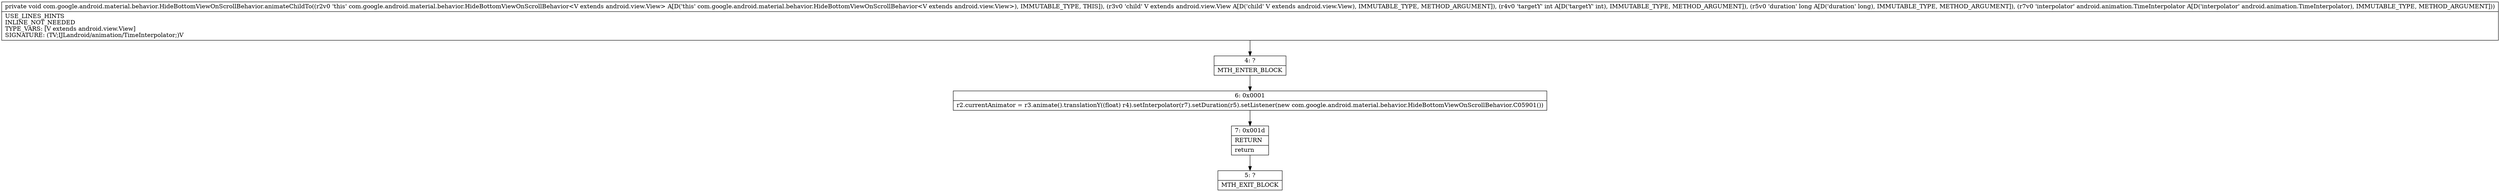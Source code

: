 digraph "CFG forcom.google.android.material.behavior.HideBottomViewOnScrollBehavior.animateChildTo(Landroid\/view\/View;IJLandroid\/animation\/TimeInterpolator;)V" {
Node_4 [shape=record,label="{4\:\ ?|MTH_ENTER_BLOCK\l}"];
Node_6 [shape=record,label="{6\:\ 0x0001|r2.currentAnimator = r3.animate().translationY((float) r4).setInterpolator(r7).setDuration(r5).setListener(new com.google.android.material.behavior.HideBottomViewOnScrollBehavior.C05901())\l}"];
Node_7 [shape=record,label="{7\:\ 0x001d|RETURN\l|return\l}"];
Node_5 [shape=record,label="{5\:\ ?|MTH_EXIT_BLOCK\l}"];
MethodNode[shape=record,label="{private void com.google.android.material.behavior.HideBottomViewOnScrollBehavior.animateChildTo((r2v0 'this' com.google.android.material.behavior.HideBottomViewOnScrollBehavior\<V extends android.view.View\> A[D('this' com.google.android.material.behavior.HideBottomViewOnScrollBehavior\<V extends android.view.View\>), IMMUTABLE_TYPE, THIS]), (r3v0 'child' V extends android.view.View A[D('child' V extends android.view.View), IMMUTABLE_TYPE, METHOD_ARGUMENT]), (r4v0 'targetY' int A[D('targetY' int), IMMUTABLE_TYPE, METHOD_ARGUMENT]), (r5v0 'duration' long A[D('duration' long), IMMUTABLE_TYPE, METHOD_ARGUMENT]), (r7v0 'interpolator' android.animation.TimeInterpolator A[D('interpolator' android.animation.TimeInterpolator), IMMUTABLE_TYPE, METHOD_ARGUMENT]))  | USE_LINES_HINTS\lINLINE_NOT_NEEDED\lTYPE_VARS: [V extends android.view.View]\lSIGNATURE: (TV;IJLandroid\/animation\/TimeInterpolator;)V\l}"];
MethodNode -> Node_4;Node_4 -> Node_6;
Node_6 -> Node_7;
Node_7 -> Node_5;
}

